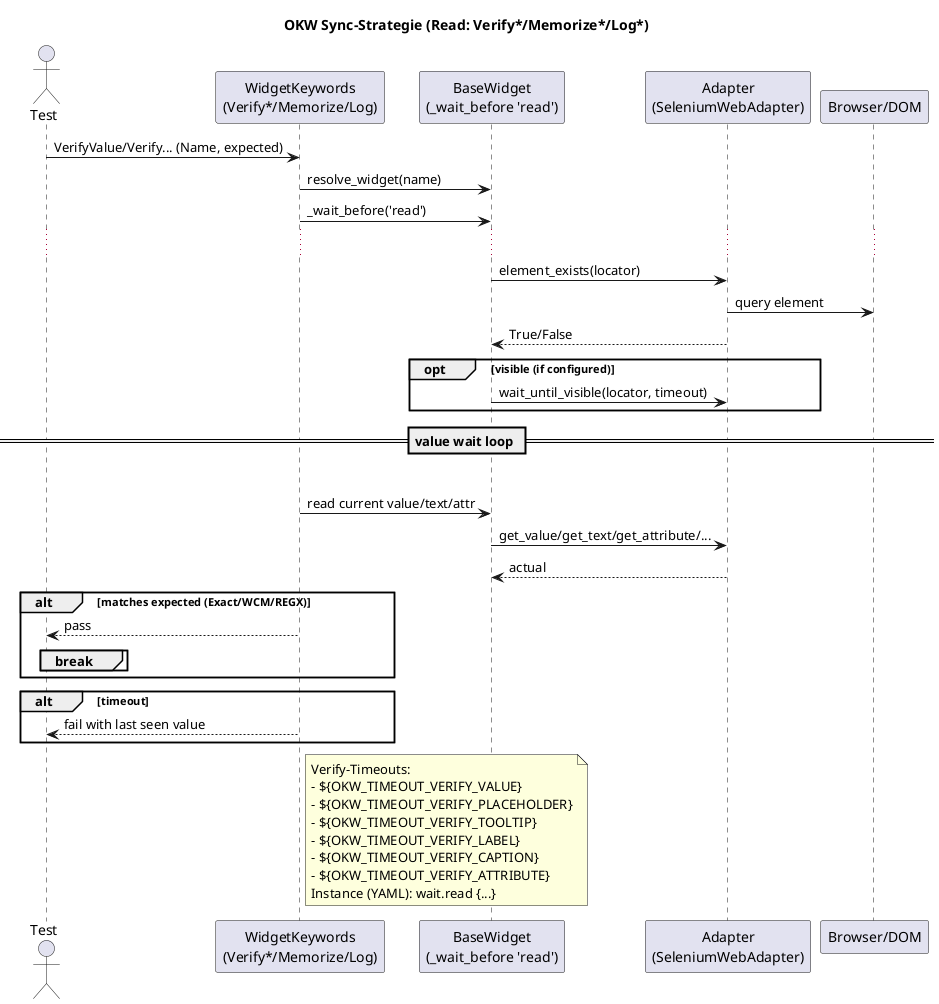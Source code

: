 @startuml SyncRead
title OKW Sync-Strategie (Read: Verify*/Memorize*/Log*)

actor Test
participant "WidgetKeywords\n(Verify*/Memorize/Log)" as KW
participant "BaseWidget\n(_wait_before 'read')" as BW
participant "Adapter\n(SeleniumWebAdapter)" as AD
participant "Browser/DOM" as DOM

Test -> KW: VerifyValue/Verify... (Name, expected)
KW -> BW: resolve_widget(name)
KW -> BW: _wait_before('read')
...
BW -> AD: element_exists(locator)
AD -> DOM: query element
AD --> BW: True/False
opt visible (if configured)
  BW -> AD: wait_until_visible(locator, timeout)
end

== value wait loop ==
loop until verify-timeout
  KW -> BW: read current value/text/attr
  BW -> AD: get_value/get_text/get_attribute/...
  AD --> BW: actual
  alt matches expected (Exact/WCM/REGX)
    KW --> Test: pass
    break
  end
end
alt timeout
  KW --> Test: fail with last seen value
end

note right of KW
Verify-Timeouts:
- ${OKW_TIMEOUT_VERIFY_VALUE}
- ${OKW_TIMEOUT_VERIFY_PLACEHOLDER}
- ${OKW_TIMEOUT_VERIFY_TOOLTIP}
- ${OKW_TIMEOUT_VERIFY_LABEL}
- ${OKW_TIMEOUT_VERIFY_CAPTION}
- ${OKW_TIMEOUT_VERIFY_ATTRIBUTE}
Instance (YAML): wait.read {...}
end note

@enduml
